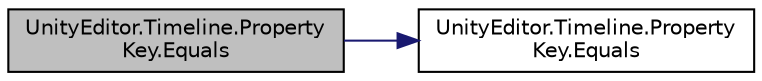 digraph "UnityEditor.Timeline.PropertyKey.Equals"
{
 // LATEX_PDF_SIZE
  edge [fontname="Helvetica",fontsize="10",labelfontname="Helvetica",labelfontsize="10"];
  node [fontname="Helvetica",fontsize="10",shape=record];
  rankdir="LR";
  Node1 [label="UnityEditor.Timeline.Property\lKey.Equals",height=0.2,width=0.4,color="black", fillcolor="grey75", style="filled", fontcolor="black",tooltip=" "];
  Node1 -> Node2 [color="midnightblue",fontsize="10",style="solid",fontname="Helvetica"];
  Node2 [label="UnityEditor.Timeline.Property\lKey.Equals",height=0.2,width=0.4,color="black", fillcolor="white", style="filled",URL="$struct_unity_editor_1_1_timeline_1_1_property_key.html#a4d1f7501892c2f5ecab584da7079368b",tooltip=" "];
}
